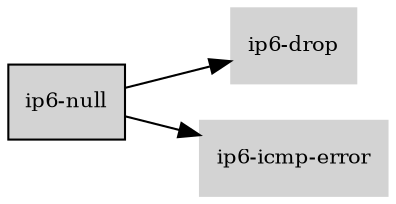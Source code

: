 digraph "ip6_null_subgraph" {
  rankdir=LR;
  node [shape=box, style=filled, fontsize=10, color=lightgray, fontcolor=black, fillcolor=lightgray];
  "ip6-null" [color=black, fontcolor=black, fillcolor=lightgray];
  edge [fontsize=8];
  "ip6-null" -> "ip6-drop";
  "ip6-null" -> "ip6-icmp-error";
}
